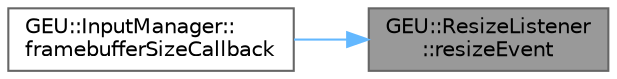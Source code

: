 digraph "GEU::ResizeListener::resizeEvent"
{
 // LATEX_PDF_SIZE
  bgcolor="transparent";
  edge [fontname=Helvetica,fontsize=10,labelfontname=Helvetica,labelfontsize=10];
  node [fontname=Helvetica,fontsize=10,shape=box,height=0.2,width=0.4];
  rankdir="RL";
  Node1 [id="Node000001",label="GEU::ResizeListener\l::resizeEvent",height=0.2,width=0.4,color="gray40", fillcolor="grey60", style="filled", fontcolor="black",tooltip=" "];
  Node1 -> Node2 [id="edge1_Node000001_Node000002",dir="back",color="steelblue1",style="solid",tooltip=" "];
  Node2 [id="Node000002",label="GEU::InputManager::\lframebufferSizeCallback",height=0.2,width=0.4,color="grey40", fillcolor="white", style="filled",URL="$d9/d05/class_g_e_u_1_1_input_manager.html#a35bf07cbdab7e781dbca0406d39a17b5",tooltip=" "];
}
